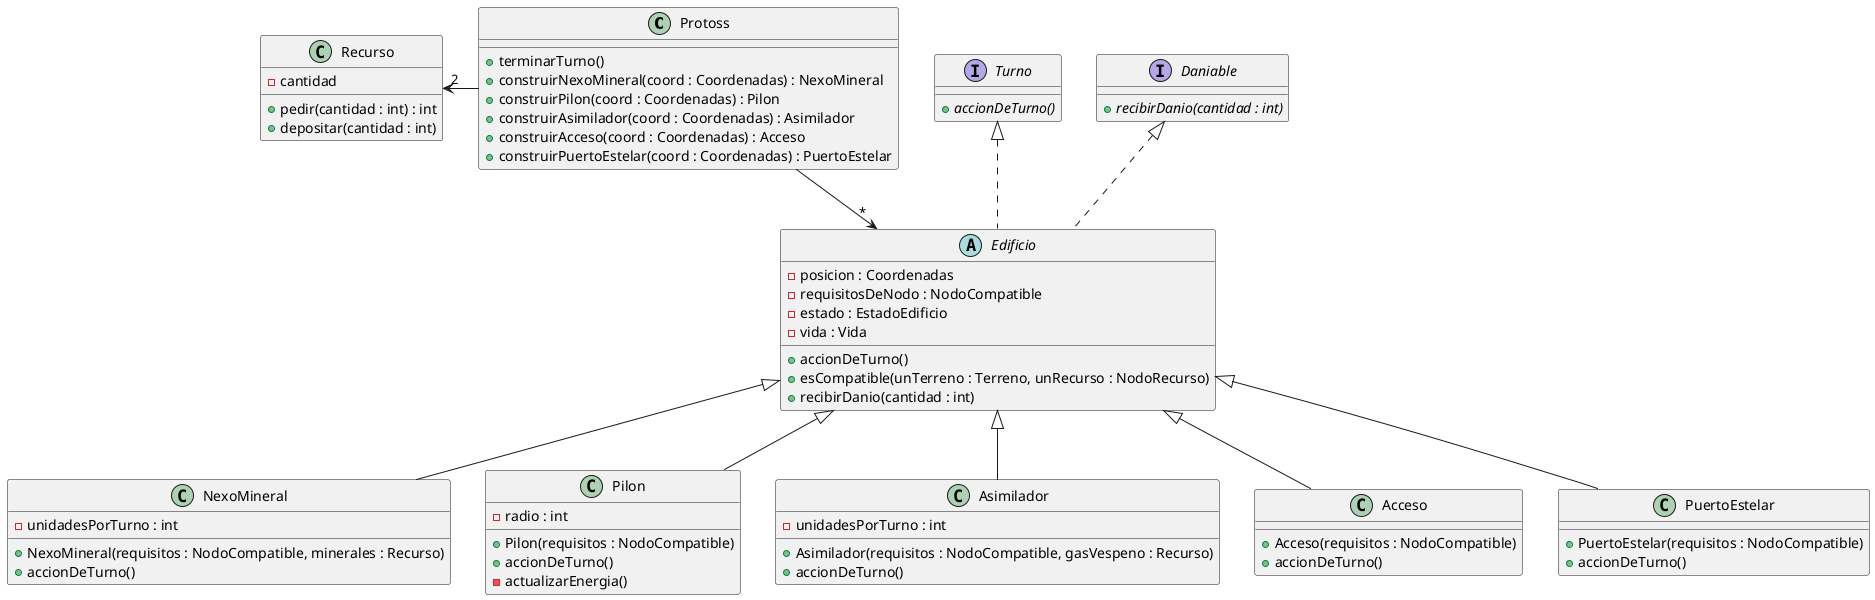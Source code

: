 @startuml

class Protoss {
    + terminarTurno()
    + construirNexoMineral(coord : Coordenadas) : NexoMineral
    + construirPilon(coord : Coordenadas) : Pilon
    + construirAsimilador(coord : Coordenadas) : Asimilador
    + construirAcceso(coord : Coordenadas) : Acceso
    + construirPuertoEstelar(coord : Coordenadas) : PuertoEstelar
}

class Recurso {
    - cantidad
    + pedir(cantidad : int) : int
    + depositar(cantidad : int)
}

abstract class Edificio {
    - posicion : Coordenadas
    - requisitosDeNodo : NodoCompatible
    - estado : EstadoEdificio
    - vida : Vida
    + accionDeTurno()
    + esCompatible(unTerreno : Terreno, unRecurso : NodoRecurso)
    + recibirDanio(cantidad : int)
}

interface Turno {
    {abstract} + accionDeTurno()
}

interface Daniable {
    {abstract} + recibirDanio(cantidad : int)
}

class NexoMineral {
    - unidadesPorTurno : int
    + NexoMineral(requisitos : NodoCompatible, minerales : Recurso)
    + accionDeTurno()
}

class Pilon {
    - radio : int
    + Pilon(requisitos : NodoCompatible)
    + accionDeTurno()
    - actualizarEnergia()
}

class Asimilador {
    - unidadesPorTurno : int
    + Asimilador(requisitos : NodoCompatible, gasVespeno : Recurso)
    + accionDeTurno()
}

class Acceso {
    + Acceso(requisitos : NodoCompatible)
    + accionDeTurno()
}

class PuertoEstelar {
    + PuertoEstelar(requisitos : NodoCompatible)
    + accionDeTurno()
}


Protoss -left> "2" Recurso
Protoss --> "*" Edificio

Turno <|.. Edificio
Daniable <|.. Edificio

Edificio <|-- NexoMineral
Edificio <|-- Pilon
Edificio <|-- Asimilador
Edificio <|-- Acceso
Edificio <|-- PuertoEstelar

@enduml